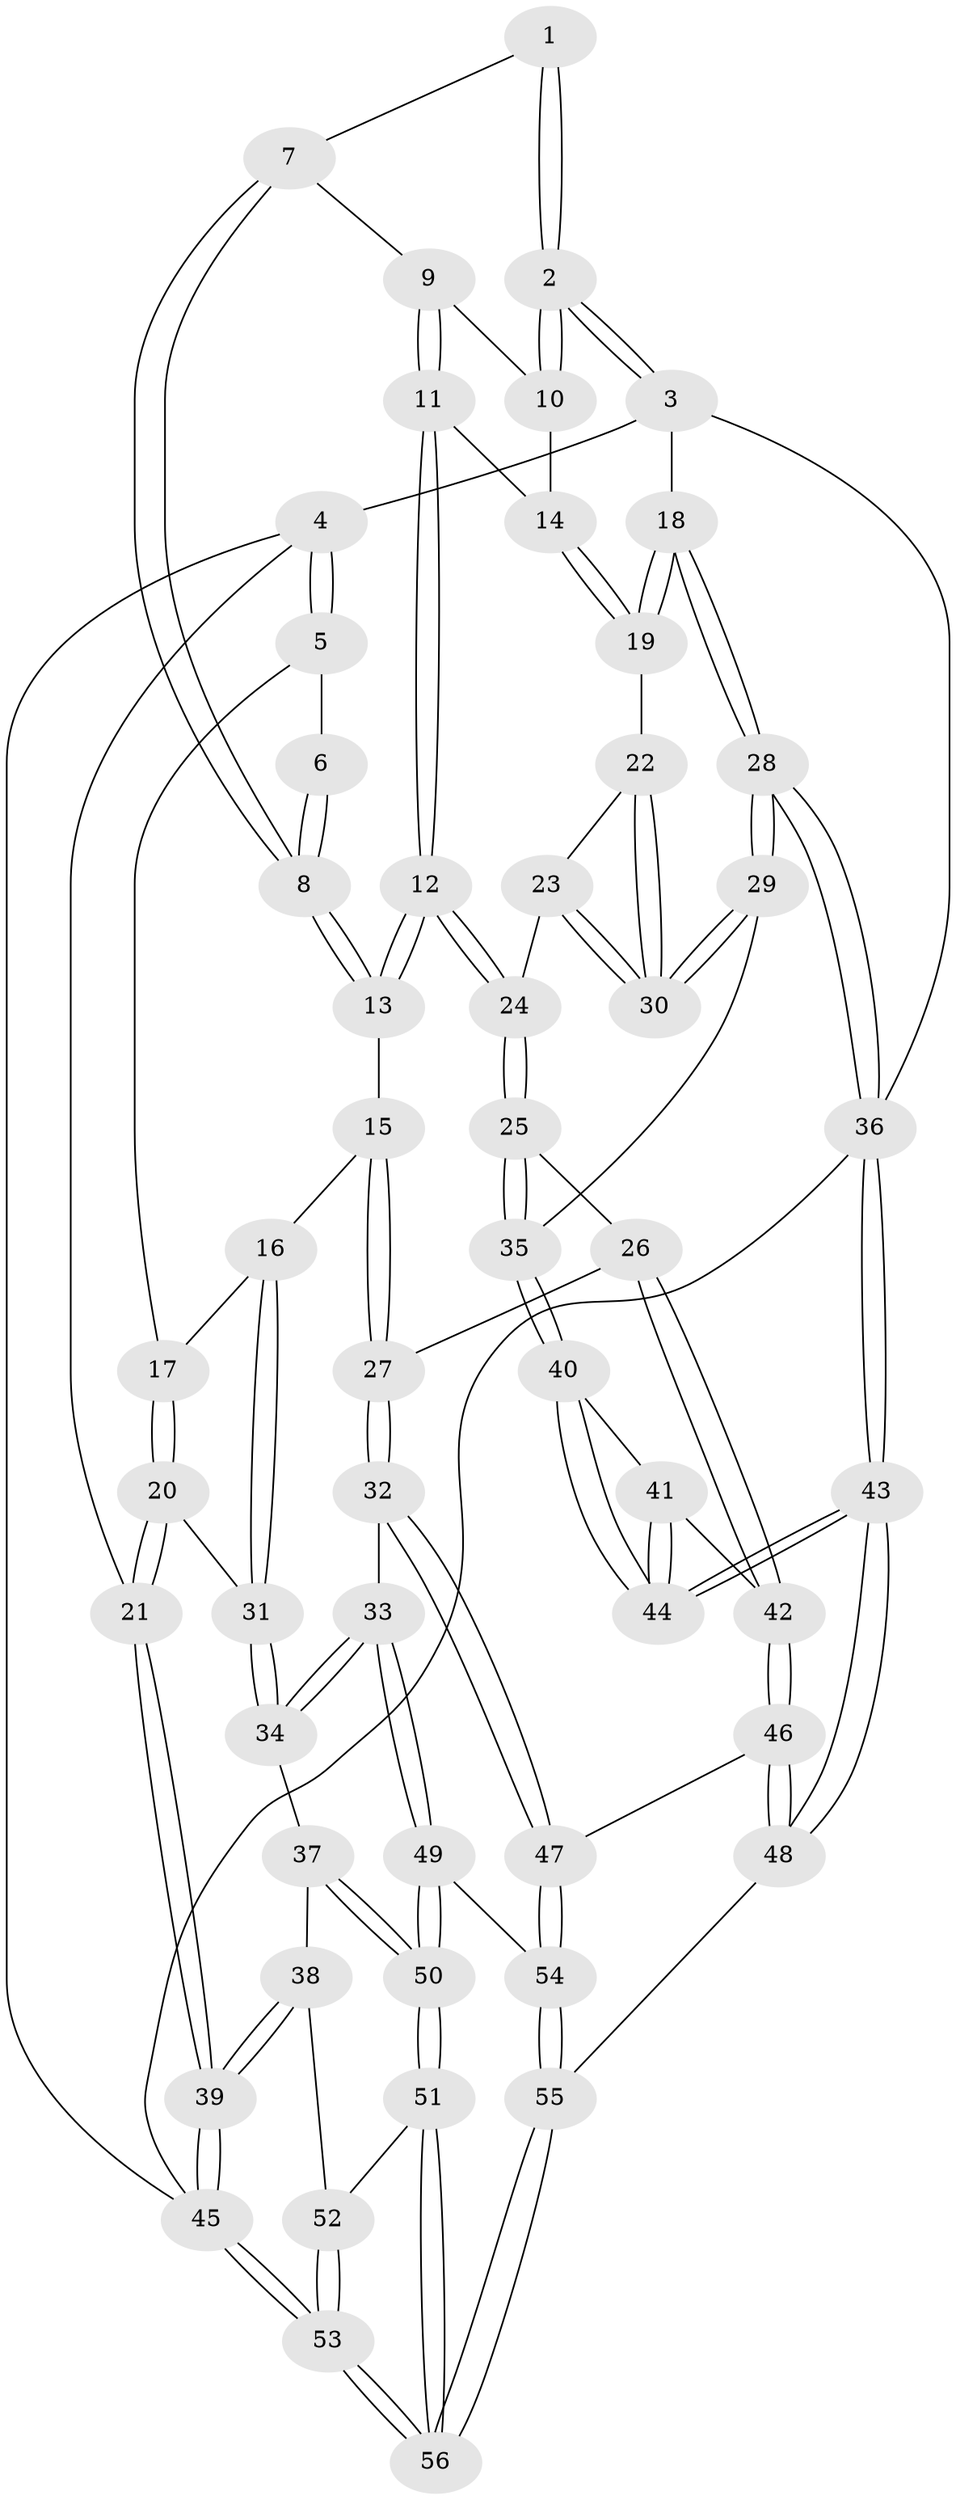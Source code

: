 // coarse degree distribution, {3: 0.5714285714285714, 5: 0.14285714285714285, 4: 0.10714285714285714, 2: 0.17857142857142858}
// Generated by graph-tools (version 1.1) at 2025/54/03/04/25 22:54:48]
// undirected, 56 vertices, 137 edges
graph export_dot {
  node [color=gray90,style=filled];
  1 [pos="+0.6538474081256163+0"];
  2 [pos="+1+0"];
  3 [pos="+1+0"];
  4 [pos="+0+0"];
  5 [pos="+0.05886818315207695+0"];
  6 [pos="+0.48072987261740785+0"];
  7 [pos="+0.6686576094715672+0.03173733554665269"];
  8 [pos="+0.5221389159521207+0.1937590301295167"];
  9 [pos="+0.7241870336755263+0.13253812104192228"];
  10 [pos="+0.9220722511710784+0.05762050404044686"];
  11 [pos="+0.713907710442653+0.22656813127470182"];
  12 [pos="+0.6533614168987238+0.3174931590937298"];
  13 [pos="+0.5112953813430933+0.23579370711124742"];
  14 [pos="+0.8550189472056045+0.2022047300183285"];
  15 [pos="+0.41308457190894565+0.24772710561200093"];
  16 [pos="+0.3216615731112348+0.23134474995727472"];
  17 [pos="+0.1924504927526782+0.07339673967009355"];
  18 [pos="+1+0.2247538287755444"];
  19 [pos="+0.9221445685787272+0.3132525101082301"];
  20 [pos="+0.05635266453930512+0.3618971198071216"];
  21 [pos="+0+0.46127409759876425"];
  22 [pos="+0.9164194287743522+0.3189541293788023"];
  23 [pos="+0.7972142180985697+0.3464248125030338"];
  24 [pos="+0.6708552545376686+0.36265918331778385"];
  25 [pos="+0.6647684598321999+0.4502124857439531"];
  26 [pos="+0.5700213701201342+0.5395138673687162"];
  27 [pos="+0.46934046741657115+0.5734198052713447"];
  28 [pos="+1+0.6316207475228091"];
  29 [pos="+0.9239323403855526+0.5583933306996783"];
  30 [pos="+0.9171480824579438+0.4873297270147753"];
  31 [pos="+0.2509559235332126+0.435269486229068"];
  32 [pos="+0.4099238844808139+0.6138323245683434"];
  33 [pos="+0.3887847932681559+0.6204428856264712"];
  34 [pos="+0.2699710181013241+0.5672291246470413"];
  35 [pos="+0.8474778192628578+0.5699619394903909"];
  36 [pos="+1+1"];
  37 [pos="+0.13362748251597037+0.6226440445905395"];
  38 [pos="+0.13007732275606793+0.6233519292497054"];
  39 [pos="+0+0.6018921295852143"];
  40 [pos="+0.8378968462139722+0.5910430798885256"];
  41 [pos="+0.6798670991894606+0.7045105635397634"];
  42 [pos="+0.6738114586084849+0.7038541768745992"];
  43 [pos="+0.9440829261888698+1"];
  44 [pos="+0.8152281901325542+0.8121207756073194"];
  45 [pos="+0+1"];
  46 [pos="+0.6269943981301054+0.7642538310662093"];
  47 [pos="+0.5726486388560146+0.7677531513922504"];
  48 [pos="+0.8093399866788612+1"];
  49 [pos="+0.3651962587956321+0.8516069673051573"];
  50 [pos="+0.2784997745196476+0.9324583668374544"];
  51 [pos="+0.26517816284321494+0.9505651936254932"];
  52 [pos="+0.12912890017362988+0.7583208469302368"];
  53 [pos="+0+1"];
  54 [pos="+0.5166800637752955+0.9021455460993529"];
  55 [pos="+0.766574367932166+1"];
  56 [pos="+0.060851870028068765+1"];
  1 -- 2;
  1 -- 2;
  1 -- 7;
  2 -- 3;
  2 -- 3;
  2 -- 10;
  2 -- 10;
  3 -- 4;
  3 -- 18;
  3 -- 36;
  4 -- 5;
  4 -- 5;
  4 -- 21;
  4 -- 45;
  5 -- 6;
  5 -- 17;
  6 -- 8;
  6 -- 8;
  7 -- 8;
  7 -- 8;
  7 -- 9;
  8 -- 13;
  8 -- 13;
  9 -- 10;
  9 -- 11;
  9 -- 11;
  10 -- 14;
  11 -- 12;
  11 -- 12;
  11 -- 14;
  12 -- 13;
  12 -- 13;
  12 -- 24;
  12 -- 24;
  13 -- 15;
  14 -- 19;
  14 -- 19;
  15 -- 16;
  15 -- 27;
  15 -- 27;
  16 -- 17;
  16 -- 31;
  16 -- 31;
  17 -- 20;
  17 -- 20;
  18 -- 19;
  18 -- 19;
  18 -- 28;
  18 -- 28;
  19 -- 22;
  20 -- 21;
  20 -- 21;
  20 -- 31;
  21 -- 39;
  21 -- 39;
  22 -- 23;
  22 -- 30;
  22 -- 30;
  23 -- 24;
  23 -- 30;
  23 -- 30;
  24 -- 25;
  24 -- 25;
  25 -- 26;
  25 -- 35;
  25 -- 35;
  26 -- 27;
  26 -- 42;
  26 -- 42;
  27 -- 32;
  27 -- 32;
  28 -- 29;
  28 -- 29;
  28 -- 36;
  28 -- 36;
  29 -- 30;
  29 -- 30;
  29 -- 35;
  31 -- 34;
  31 -- 34;
  32 -- 33;
  32 -- 47;
  32 -- 47;
  33 -- 34;
  33 -- 34;
  33 -- 49;
  33 -- 49;
  34 -- 37;
  35 -- 40;
  35 -- 40;
  36 -- 43;
  36 -- 43;
  36 -- 45;
  37 -- 38;
  37 -- 50;
  37 -- 50;
  38 -- 39;
  38 -- 39;
  38 -- 52;
  39 -- 45;
  39 -- 45;
  40 -- 41;
  40 -- 44;
  40 -- 44;
  41 -- 42;
  41 -- 44;
  41 -- 44;
  42 -- 46;
  42 -- 46;
  43 -- 44;
  43 -- 44;
  43 -- 48;
  43 -- 48;
  45 -- 53;
  45 -- 53;
  46 -- 47;
  46 -- 48;
  46 -- 48;
  47 -- 54;
  47 -- 54;
  48 -- 55;
  49 -- 50;
  49 -- 50;
  49 -- 54;
  50 -- 51;
  50 -- 51;
  51 -- 52;
  51 -- 56;
  51 -- 56;
  52 -- 53;
  52 -- 53;
  53 -- 56;
  53 -- 56;
  54 -- 55;
  54 -- 55;
  55 -- 56;
  55 -- 56;
}
